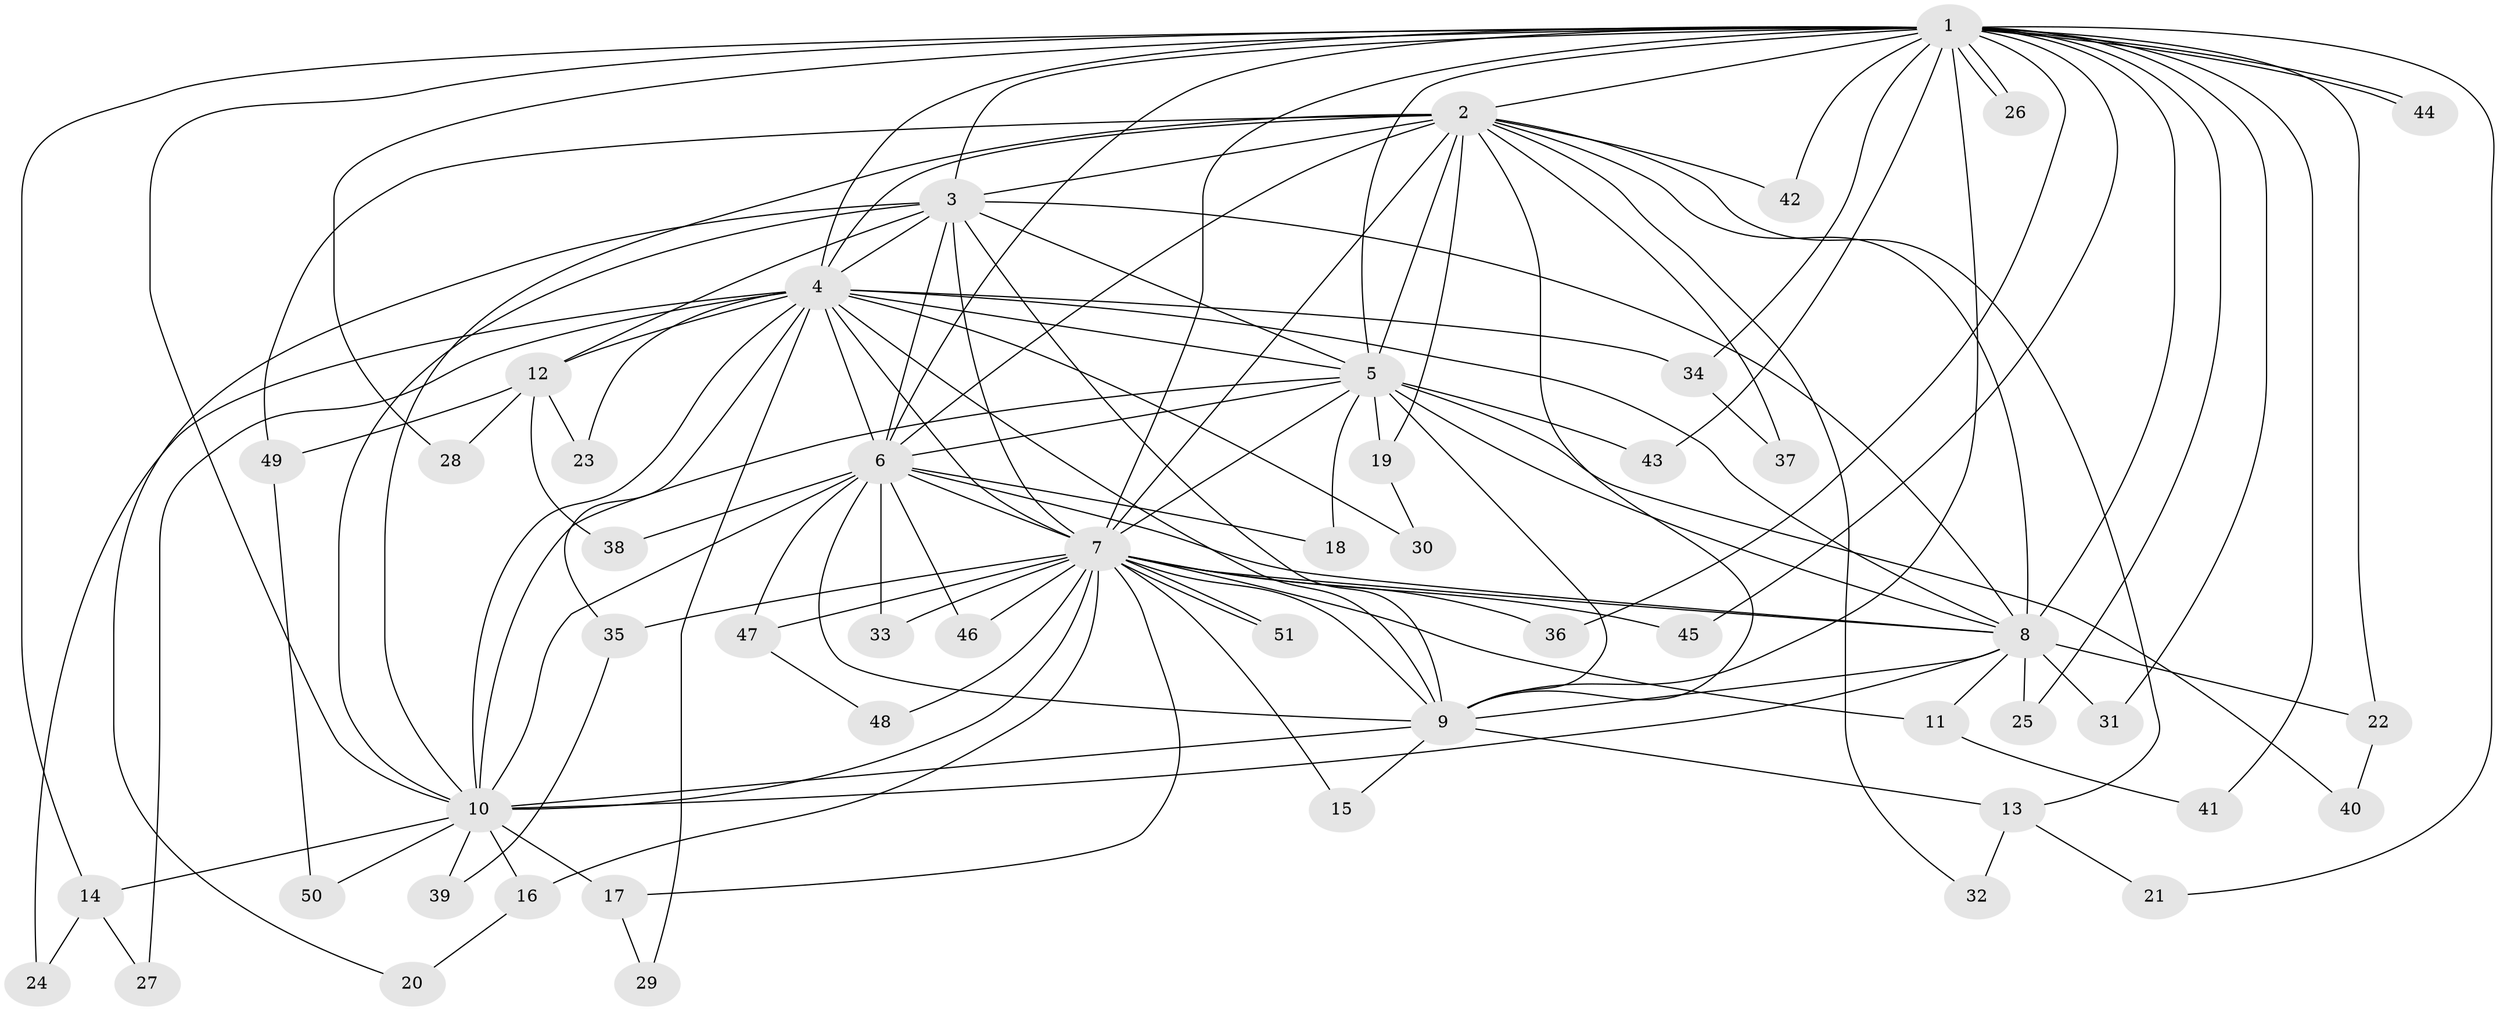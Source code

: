 // Generated by graph-tools (version 1.1) at 2025/14/03/09/25 04:14:02]
// undirected, 51 vertices, 127 edges
graph export_dot {
graph [start="1"]
  node [color=gray90,style=filled];
  1;
  2;
  3;
  4;
  5;
  6;
  7;
  8;
  9;
  10;
  11;
  12;
  13;
  14;
  15;
  16;
  17;
  18;
  19;
  20;
  21;
  22;
  23;
  24;
  25;
  26;
  27;
  28;
  29;
  30;
  31;
  32;
  33;
  34;
  35;
  36;
  37;
  38;
  39;
  40;
  41;
  42;
  43;
  44;
  45;
  46;
  47;
  48;
  49;
  50;
  51;
  1 -- 2;
  1 -- 3;
  1 -- 4;
  1 -- 5;
  1 -- 6;
  1 -- 7;
  1 -- 8;
  1 -- 9;
  1 -- 10;
  1 -- 14;
  1 -- 21;
  1 -- 22;
  1 -- 25;
  1 -- 26;
  1 -- 26;
  1 -- 28;
  1 -- 31;
  1 -- 34;
  1 -- 36;
  1 -- 41;
  1 -- 42;
  1 -- 43;
  1 -- 44;
  1 -- 44;
  1 -- 45;
  2 -- 3;
  2 -- 4;
  2 -- 5;
  2 -- 6;
  2 -- 7;
  2 -- 8;
  2 -- 9;
  2 -- 10;
  2 -- 13;
  2 -- 19;
  2 -- 32;
  2 -- 37;
  2 -- 42;
  2 -- 49;
  3 -- 4;
  3 -- 5;
  3 -- 6;
  3 -- 7;
  3 -- 8;
  3 -- 9;
  3 -- 10;
  3 -- 12;
  3 -- 20;
  4 -- 5;
  4 -- 6;
  4 -- 7;
  4 -- 8;
  4 -- 9;
  4 -- 10;
  4 -- 12;
  4 -- 23;
  4 -- 24;
  4 -- 27;
  4 -- 29;
  4 -- 30;
  4 -- 34;
  4 -- 35;
  5 -- 6;
  5 -- 7;
  5 -- 8;
  5 -- 9;
  5 -- 10;
  5 -- 18;
  5 -- 19;
  5 -- 40;
  5 -- 43;
  6 -- 7;
  6 -- 8;
  6 -- 9;
  6 -- 10;
  6 -- 18;
  6 -- 33;
  6 -- 38;
  6 -- 46;
  6 -- 47;
  7 -- 8;
  7 -- 9;
  7 -- 10;
  7 -- 11;
  7 -- 15;
  7 -- 16;
  7 -- 17;
  7 -- 33;
  7 -- 35;
  7 -- 36;
  7 -- 45;
  7 -- 46;
  7 -- 47;
  7 -- 48;
  7 -- 51;
  7 -- 51;
  8 -- 9;
  8 -- 10;
  8 -- 11;
  8 -- 22;
  8 -- 25;
  8 -- 31;
  9 -- 10;
  9 -- 13;
  9 -- 15;
  10 -- 14;
  10 -- 16;
  10 -- 17;
  10 -- 39;
  10 -- 50;
  11 -- 41;
  12 -- 23;
  12 -- 28;
  12 -- 38;
  12 -- 49;
  13 -- 21;
  13 -- 32;
  14 -- 24;
  14 -- 27;
  16 -- 20;
  17 -- 29;
  19 -- 30;
  22 -- 40;
  34 -- 37;
  35 -- 39;
  47 -- 48;
  49 -- 50;
}
